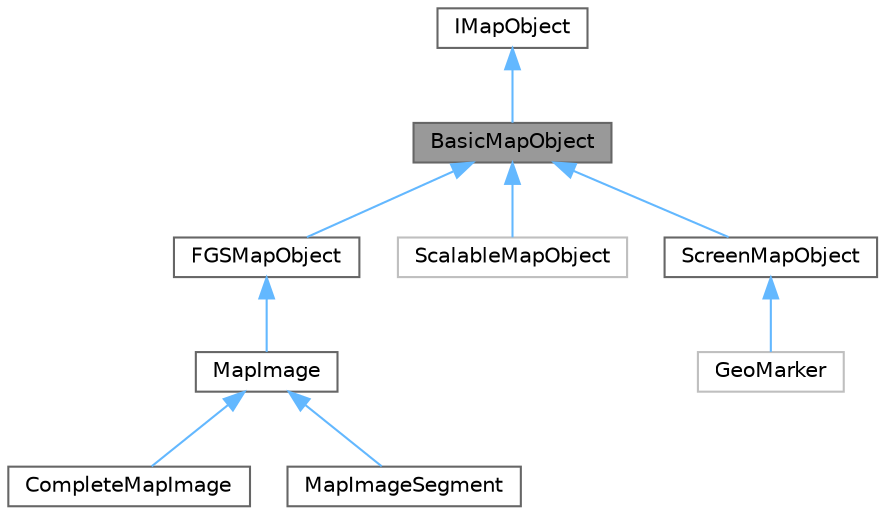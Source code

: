digraph "BasicMapObject"
{
 // INTERACTIVE_SVG=YES
 // LATEX_PDF_SIZE
  bgcolor="transparent";
  edge [fontname=Helvetica,fontsize=10,labelfontname=Helvetica,labelfontsize=10];
  node [fontname=Helvetica,fontsize=10,shape=box,height=0.2,width=0.4];
  Node1 [id="Node000001",label="BasicMapObject",height=0.2,width=0.4,color="gray40", fillcolor="grey60", style="filled", fontcolor="black",tooltip="Абстрактный класс, реализующий функции интерфейса IMapObject, за исключением масштаба."];
  Node2 -> Node1 [id="edge1_Node000001_Node000002",dir="back",color="steelblue1",style="solid",tooltip=" "];
  Node2 [id="Node000002",label="IMapObject",height=0.2,width=0.4,color="gray40", fillcolor="white", style="filled",URL="$d5/d1e/class_quasar_s_d_k_1_1_map_1_1_i_map_object.html",tooltip="Интерфейс, описывающий абстрактный объект карты."];
  Node1 -> Node3 [id="edge2_Node000001_Node000003",dir="back",color="steelblue1",style="solid",tooltip=" "];
  Node3 [id="Node000003",label="FGSMapObject",height=0.2,width=0.4,color="gray40", fillcolor="white", style="filled",URL="$d9/dd3/class_quasar_s_d_k_1_1_map_1_1_f_g_s_map_object.html",tooltip="Базовый класс для объектов карты, которые имеют четкую привязку в метрах по размеру."];
  Node3 -> Node4 [id="edge3_Node000003_Node000004",dir="back",color="steelblue1",style="solid",tooltip=" "];
  Node4 [id="Node000004",label="MapImage",height=0.2,width=0.4,color="gray40", fillcolor="white", style="filled",URL="$df/d2b/class_quasar_s_d_k_1_1_map_1_1_map_image.html",tooltip="Абстрактный класс, описывающий радиолокационное изображение в качестве объекта карты."];
  Node4 -> Node5 [id="edge4_Node000004_Node000005",dir="back",color="steelblue1",style="solid",tooltip=" "];
  Node5 [id="Node000005",label="CompleteMapImage",height=0.2,width=0.4,color="gray40", fillcolor="white", style="filled",URL="$dc/dc3/class_quasar_s_d_k_1_1_map_1_1_complete_map_image.html",tooltip="Радиолокационное изображение на карте, сохраненное в файл."];
  Node4 -> Node6 [id="edge5_Node000004_Node000006",dir="back",color="steelblue1",style="solid",tooltip=" "];
  Node6 [id="Node000006",label="MapImageSegment",height=0.2,width=0.4,color="gray40", fillcolor="white", style="filled",URL="$d1/d05/class_quasar_s_d_k_1_1_map_1_1_map_image_segment.html",tooltip="Сегмент или полное радиолокационное изображение на карте, сохраненное в Base64-строке."];
  Node1 -> Node7 [id="edge6_Node000001_Node000007",dir="back",color="steelblue1",style="solid",tooltip=" "];
  Node7 [id="Node000007",label="ScalableMapObject",height=0.2,width=0.4,color="grey75", fillcolor="white", style="filled",URL="$da/d1a/class_quasar_s_d_k_1_1_map_1_1_scalable_map_object.html",tooltip=" "];
  Node1 -> Node8 [id="edge7_Node000001_Node000008",dir="back",color="steelblue1",style="solid",tooltip=" "];
  Node8 [id="Node000008",label="ScreenMapObject",height=0.2,width=0.4,color="gray40", fillcolor="white", style="filled",URL="$d5/daf/class_quasar_s_d_k_1_1_map_1_1_screen_map_object.html",tooltip="Базовый класс для объектов карты, привязанных по размеру к экрану."];
  Node8 -> Node9 [id="edge8_Node000008_Node000009",dir="back",color="steelblue1",style="solid",tooltip=" "];
  Node9 [id="Node000009",label="GeoMarker",height=0.2,width=0.4,color="grey75", fillcolor="white", style="filled",URL="$d4/d7f/class_map_1_1_geo_marker.html",tooltip=" "];
}
